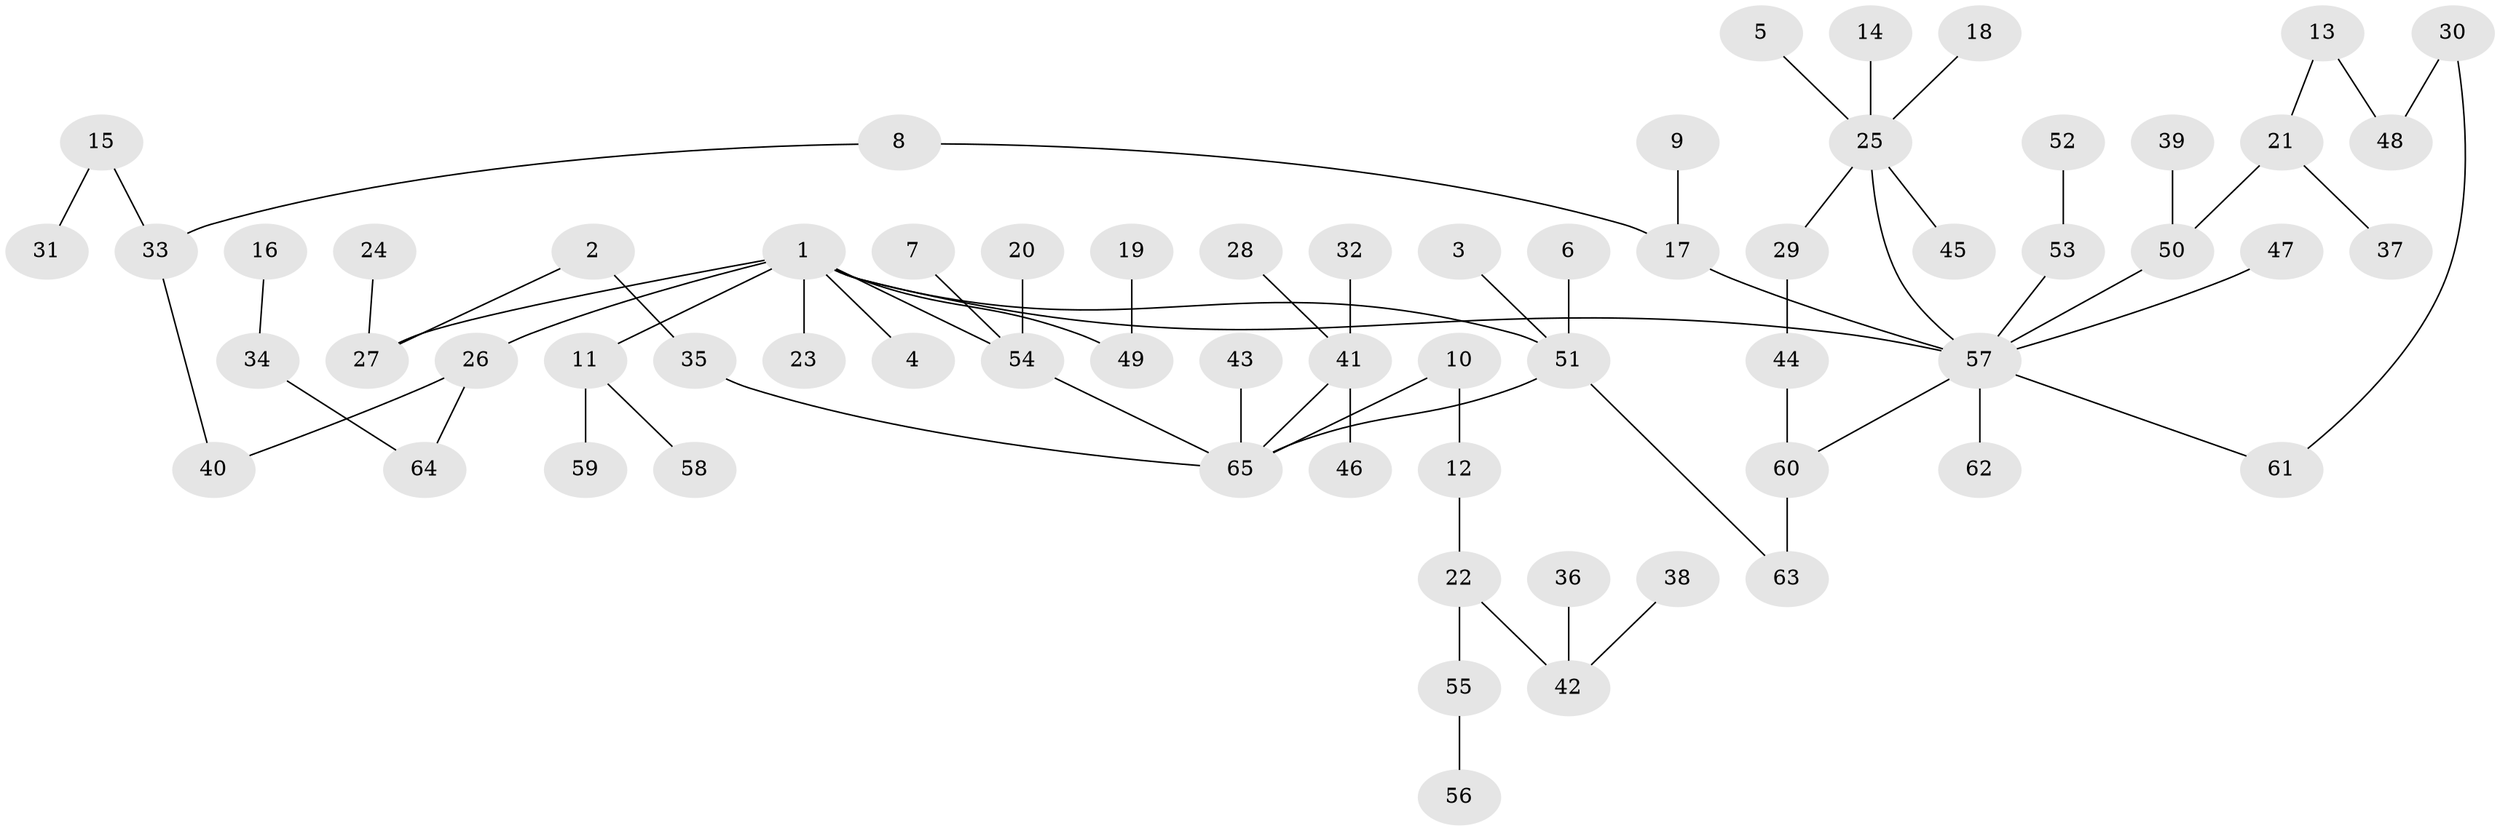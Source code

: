 // original degree distribution, {5: 0.023076923076923078, 6: 0.023076923076923078, 4: 0.07692307692307693, 10: 0.007692307692307693, 3: 0.12307692307692308, 2: 0.27692307692307694, 7: 0.007692307692307693, 1: 0.46153846153846156}
// Generated by graph-tools (version 1.1) at 2025/25/03/09/25 03:25:32]
// undirected, 65 vertices, 70 edges
graph export_dot {
graph [start="1"]
  node [color=gray90,style=filled];
  1;
  2;
  3;
  4;
  5;
  6;
  7;
  8;
  9;
  10;
  11;
  12;
  13;
  14;
  15;
  16;
  17;
  18;
  19;
  20;
  21;
  22;
  23;
  24;
  25;
  26;
  27;
  28;
  29;
  30;
  31;
  32;
  33;
  34;
  35;
  36;
  37;
  38;
  39;
  40;
  41;
  42;
  43;
  44;
  45;
  46;
  47;
  48;
  49;
  50;
  51;
  52;
  53;
  54;
  55;
  56;
  57;
  58;
  59;
  60;
  61;
  62;
  63;
  64;
  65;
  1 -- 4 [weight=1.0];
  1 -- 11 [weight=1.0];
  1 -- 23 [weight=1.0];
  1 -- 26 [weight=1.0];
  1 -- 27 [weight=1.0];
  1 -- 49 [weight=1.0];
  1 -- 51 [weight=1.0];
  1 -- 54 [weight=1.0];
  1 -- 57 [weight=1.0];
  2 -- 27 [weight=1.0];
  2 -- 35 [weight=1.0];
  3 -- 51 [weight=1.0];
  5 -- 25 [weight=1.0];
  6 -- 51 [weight=1.0];
  7 -- 54 [weight=1.0];
  8 -- 17 [weight=1.0];
  8 -- 33 [weight=1.0];
  9 -- 17 [weight=1.0];
  10 -- 12 [weight=1.0];
  10 -- 65 [weight=1.0];
  11 -- 58 [weight=1.0];
  11 -- 59 [weight=1.0];
  12 -- 22 [weight=1.0];
  13 -- 21 [weight=1.0];
  13 -- 48 [weight=1.0];
  14 -- 25 [weight=1.0];
  15 -- 31 [weight=1.0];
  15 -- 33 [weight=1.0];
  16 -- 34 [weight=1.0];
  17 -- 57 [weight=1.0];
  18 -- 25 [weight=1.0];
  19 -- 49 [weight=1.0];
  20 -- 54 [weight=1.0];
  21 -- 37 [weight=1.0];
  21 -- 50 [weight=1.0];
  22 -- 42 [weight=1.0];
  22 -- 55 [weight=1.0];
  24 -- 27 [weight=1.0];
  25 -- 29 [weight=1.0];
  25 -- 45 [weight=1.0];
  25 -- 57 [weight=1.0];
  26 -- 40 [weight=1.0];
  26 -- 64 [weight=1.0];
  28 -- 41 [weight=1.0];
  29 -- 44 [weight=1.0];
  30 -- 48 [weight=1.0];
  30 -- 61 [weight=1.0];
  32 -- 41 [weight=1.0];
  33 -- 40 [weight=1.0];
  34 -- 64 [weight=1.0];
  35 -- 65 [weight=1.0];
  36 -- 42 [weight=1.0];
  38 -- 42 [weight=1.0];
  39 -- 50 [weight=1.0];
  41 -- 46 [weight=1.0];
  41 -- 65 [weight=1.0];
  43 -- 65 [weight=1.0];
  44 -- 60 [weight=1.0];
  47 -- 57 [weight=1.0];
  50 -- 57 [weight=1.0];
  51 -- 63 [weight=1.0];
  51 -- 65 [weight=1.0];
  52 -- 53 [weight=1.0];
  53 -- 57 [weight=1.0];
  54 -- 65 [weight=1.0];
  55 -- 56 [weight=1.0];
  57 -- 60 [weight=1.0];
  57 -- 61 [weight=1.0];
  57 -- 62 [weight=1.0];
  60 -- 63 [weight=1.0];
}
